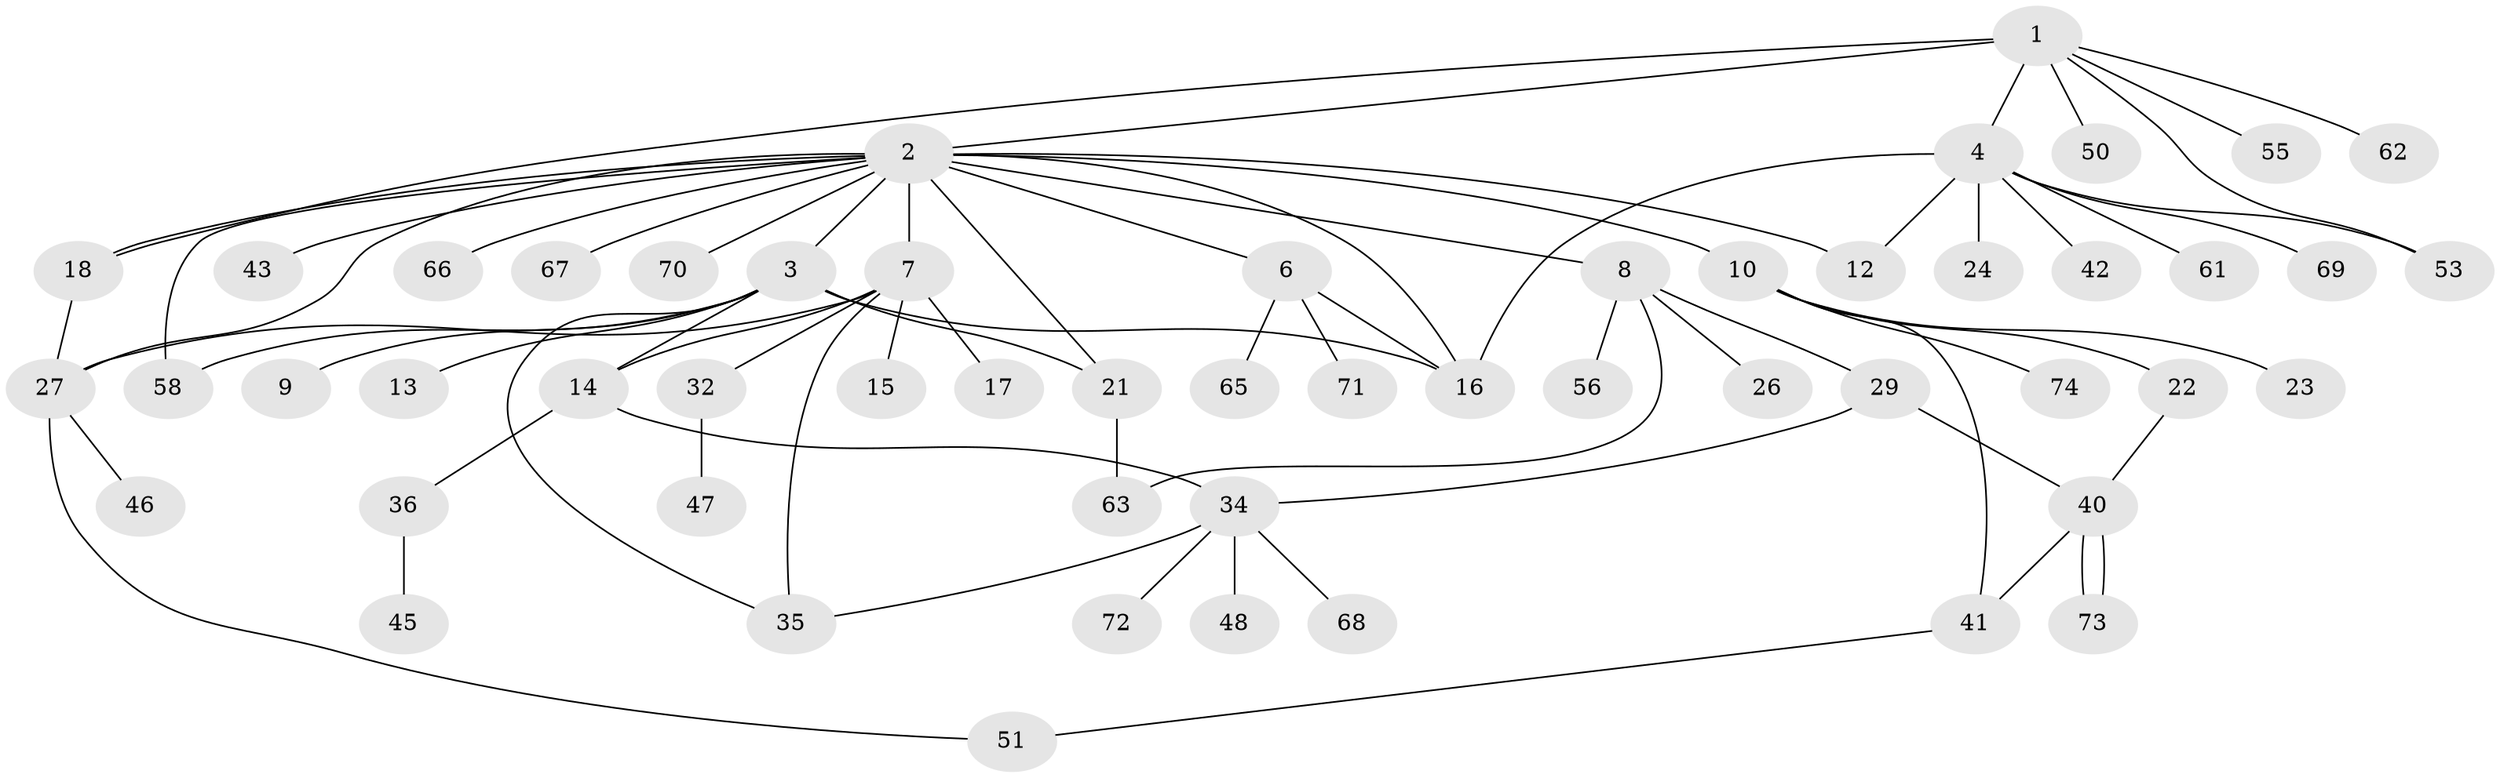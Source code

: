 // Generated by graph-tools (version 1.1) at 2025/51/02/27/25 19:51:58]
// undirected, 54 vertices, 72 edges
graph export_dot {
graph [start="1"]
  node [color=gray90,style=filled];
  1 [super="+38"];
  2 [super="+5"];
  3 [super="+25"];
  4 [super="+44"];
  6 [super="+30"];
  7 [super="+11"];
  8 [super="+19"];
  9;
  10 [super="+20"];
  12;
  13;
  14 [super="+28"];
  15;
  16;
  17;
  18 [super="+60"];
  21;
  22 [super="+33"];
  23;
  24;
  26 [super="+57"];
  27 [super="+54"];
  29 [super="+31"];
  32 [super="+37"];
  34 [super="+39"];
  35;
  36;
  40 [super="+49"];
  41 [super="+52"];
  42;
  43;
  45 [super="+59"];
  46;
  47;
  48;
  50 [super="+64"];
  51;
  53;
  55;
  56;
  58;
  61;
  62;
  63;
  65;
  66;
  67;
  68;
  69;
  70;
  71;
  72;
  73;
  74;
  1 -- 2;
  1 -- 4;
  1 -- 50;
  1 -- 53;
  1 -- 62;
  1 -- 18 [weight=2];
  1 -- 55;
  2 -- 3;
  2 -- 6;
  2 -- 7 [weight=2];
  2 -- 8;
  2 -- 10;
  2 -- 12;
  2 -- 16;
  2 -- 18;
  2 -- 21;
  2 -- 43;
  2 -- 58;
  2 -- 67;
  2 -- 70;
  2 -- 27;
  2 -- 66;
  3 -- 9;
  3 -- 13;
  3 -- 14;
  3 -- 16;
  3 -- 35;
  3 -- 21;
  3 -- 58;
  4 -- 16;
  4 -- 24;
  4 -- 42;
  4 -- 53;
  4 -- 61;
  4 -- 69;
  4 -- 12;
  6 -- 16;
  6 -- 65;
  6 -- 71;
  7 -- 14;
  7 -- 15;
  7 -- 17;
  7 -- 32;
  7 -- 35;
  7 -- 27;
  8 -- 26;
  8 -- 29;
  8 -- 56;
  8 -- 63;
  10 -- 22;
  10 -- 23;
  10 -- 41 [weight=2];
  10 -- 74;
  14 -- 34;
  14 -- 36;
  18 -- 27;
  21 -- 63;
  22 -- 40;
  27 -- 46;
  27 -- 51;
  29 -- 34;
  29 -- 40;
  32 -- 47;
  34 -- 35;
  34 -- 48;
  34 -- 68;
  34 -- 72;
  36 -- 45;
  40 -- 73;
  40 -- 73;
  40 -- 41;
  41 -- 51;
}
